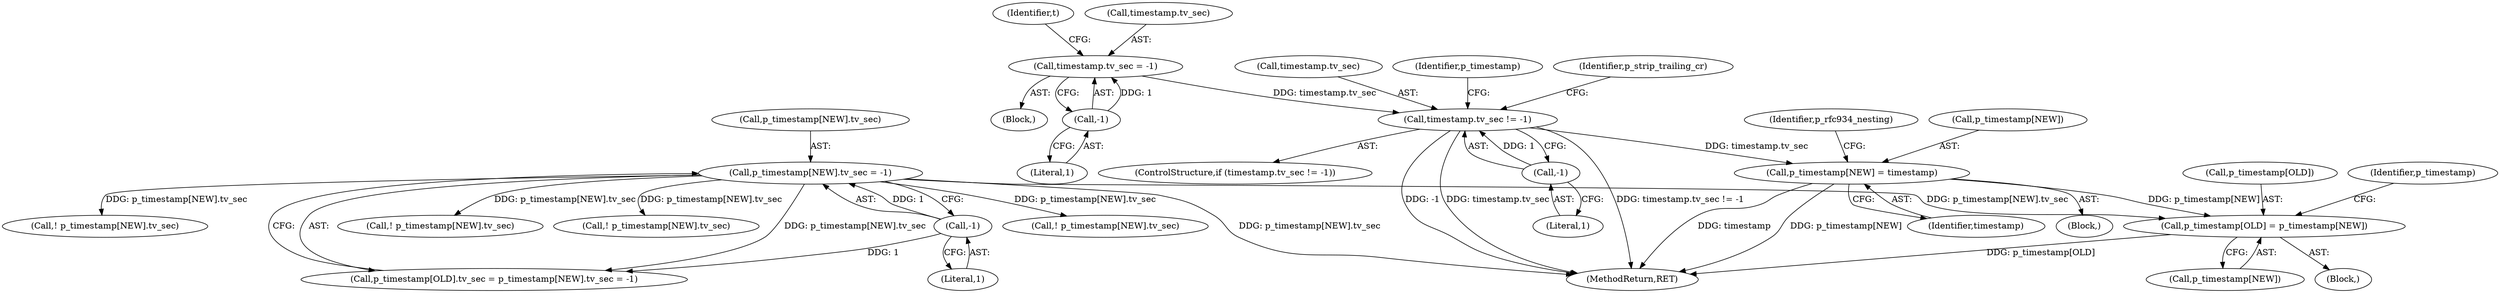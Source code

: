 digraph "0_savannah_f290f48a621867084884bfff87f8093c15195e6a@array" {
"1001257" [label="(Call,p_timestamp[OLD] = p_timestamp[NEW])"];
"1000319" [label="(Call,p_timestamp[NEW].tv_sec = -1)"];
"1000325" [label="(Call,-1)"];
"1001192" [label="(Call,p_timestamp[NEW] = timestamp)"];
"1001185" [label="(Call,timestamp.tv_sec != -1)"];
"1001160" [label="(Call,timestamp.tv_sec = -1)"];
"1001164" [label="(Call,-1)"];
"1001189" [label="(Call,-1)"];
"1002164" [label="(MethodReturn,RET)"];
"1001164" [label="(Call,-1)"];
"1001261" [label="(Call,p_timestamp[NEW])"];
"1001258" [label="(Call,p_timestamp[OLD])"];
"1001168" [label="(Identifier,t)"];
"1001196" [label="(Identifier,timestamp)"];
"1001191" [label="(Block,)"];
"1000325" [label="(Call,-1)"];
"1000320" [label="(Call,p_timestamp[NEW].tv_sec)"];
"1001186" [label="(Call,timestamp.tv_sec)"];
"1001184" [label="(ControlStructure,if (timestamp.tv_sec != -1))"];
"1001198" [label="(Identifier,p_rfc934_nesting)"];
"1000326" [label="(Literal,1)"];
"1001578" [label="(Call,! p_timestamp[NEW].tv_sec)"];
"1001551" [label="(Call,! p_timestamp[NEW].tv_sec)"];
"1001194" [label="(Identifier,p_timestamp)"];
"1000313" [label="(Call,p_timestamp[OLD].tv_sec = p_timestamp[NEW].tv_sec = -1)"];
"1001158" [label="(Block,)"];
"1001192" [label="(Call,p_timestamp[NEW] = timestamp)"];
"1001190" [label="(Literal,1)"];
"1001409" [label="(Call,! p_timestamp[NEW].tv_sec)"];
"1001257" [label="(Call,p_timestamp[OLD] = p_timestamp[NEW])"];
"1001160" [label="(Call,timestamp.tv_sec = -1)"];
"1001373" [label="(Call,! p_timestamp[NEW].tv_sec)"];
"1000319" [label="(Call,p_timestamp[NEW].tv_sec = -1)"];
"1001185" [label="(Call,timestamp.tv_sec != -1)"];
"1001193" [label="(Call,p_timestamp[NEW])"];
"1001189" [label="(Call,-1)"];
"1001266" [label="(Identifier,p_timestamp)"];
"1001205" [label="(Identifier,p_strip_trailing_cr)"];
"1001161" [label="(Call,timestamp.tv_sec)"];
"1001165" [label="(Literal,1)"];
"1001250" [label="(Block,)"];
"1001257" -> "1001250"  [label="AST: "];
"1001257" -> "1001261"  [label="CFG: "];
"1001258" -> "1001257"  [label="AST: "];
"1001261" -> "1001257"  [label="AST: "];
"1001266" -> "1001257"  [label="CFG: "];
"1001257" -> "1002164"  [label="DDG: p_timestamp[OLD]"];
"1000319" -> "1001257"  [label="DDG: p_timestamp[NEW].tv_sec"];
"1001192" -> "1001257"  [label="DDG: p_timestamp[NEW]"];
"1000319" -> "1000313"  [label="AST: "];
"1000319" -> "1000325"  [label="CFG: "];
"1000320" -> "1000319"  [label="AST: "];
"1000325" -> "1000319"  [label="AST: "];
"1000313" -> "1000319"  [label="CFG: "];
"1000319" -> "1002164"  [label="DDG: p_timestamp[NEW].tv_sec"];
"1000319" -> "1000313"  [label="DDG: p_timestamp[NEW].tv_sec"];
"1000325" -> "1000319"  [label="DDG: 1"];
"1000319" -> "1001373"  [label="DDG: p_timestamp[NEW].tv_sec"];
"1000319" -> "1001409"  [label="DDG: p_timestamp[NEW].tv_sec"];
"1000319" -> "1001551"  [label="DDG: p_timestamp[NEW].tv_sec"];
"1000319" -> "1001578"  [label="DDG: p_timestamp[NEW].tv_sec"];
"1000325" -> "1000326"  [label="CFG: "];
"1000326" -> "1000325"  [label="AST: "];
"1000325" -> "1000313"  [label="DDG: 1"];
"1001192" -> "1001191"  [label="AST: "];
"1001192" -> "1001196"  [label="CFG: "];
"1001193" -> "1001192"  [label="AST: "];
"1001196" -> "1001192"  [label="AST: "];
"1001198" -> "1001192"  [label="CFG: "];
"1001192" -> "1002164"  [label="DDG: timestamp"];
"1001192" -> "1002164"  [label="DDG: p_timestamp[NEW]"];
"1001185" -> "1001192"  [label="DDG: timestamp.tv_sec"];
"1001185" -> "1001184"  [label="AST: "];
"1001185" -> "1001189"  [label="CFG: "];
"1001186" -> "1001185"  [label="AST: "];
"1001189" -> "1001185"  [label="AST: "];
"1001194" -> "1001185"  [label="CFG: "];
"1001205" -> "1001185"  [label="CFG: "];
"1001185" -> "1002164"  [label="DDG: timestamp.tv_sec"];
"1001185" -> "1002164"  [label="DDG: timestamp.tv_sec != -1"];
"1001185" -> "1002164"  [label="DDG: -1"];
"1001160" -> "1001185"  [label="DDG: timestamp.tv_sec"];
"1001189" -> "1001185"  [label="DDG: 1"];
"1001160" -> "1001158"  [label="AST: "];
"1001160" -> "1001164"  [label="CFG: "];
"1001161" -> "1001160"  [label="AST: "];
"1001164" -> "1001160"  [label="AST: "];
"1001168" -> "1001160"  [label="CFG: "];
"1001164" -> "1001160"  [label="DDG: 1"];
"1001164" -> "1001165"  [label="CFG: "];
"1001165" -> "1001164"  [label="AST: "];
"1001189" -> "1001190"  [label="CFG: "];
"1001190" -> "1001189"  [label="AST: "];
}
